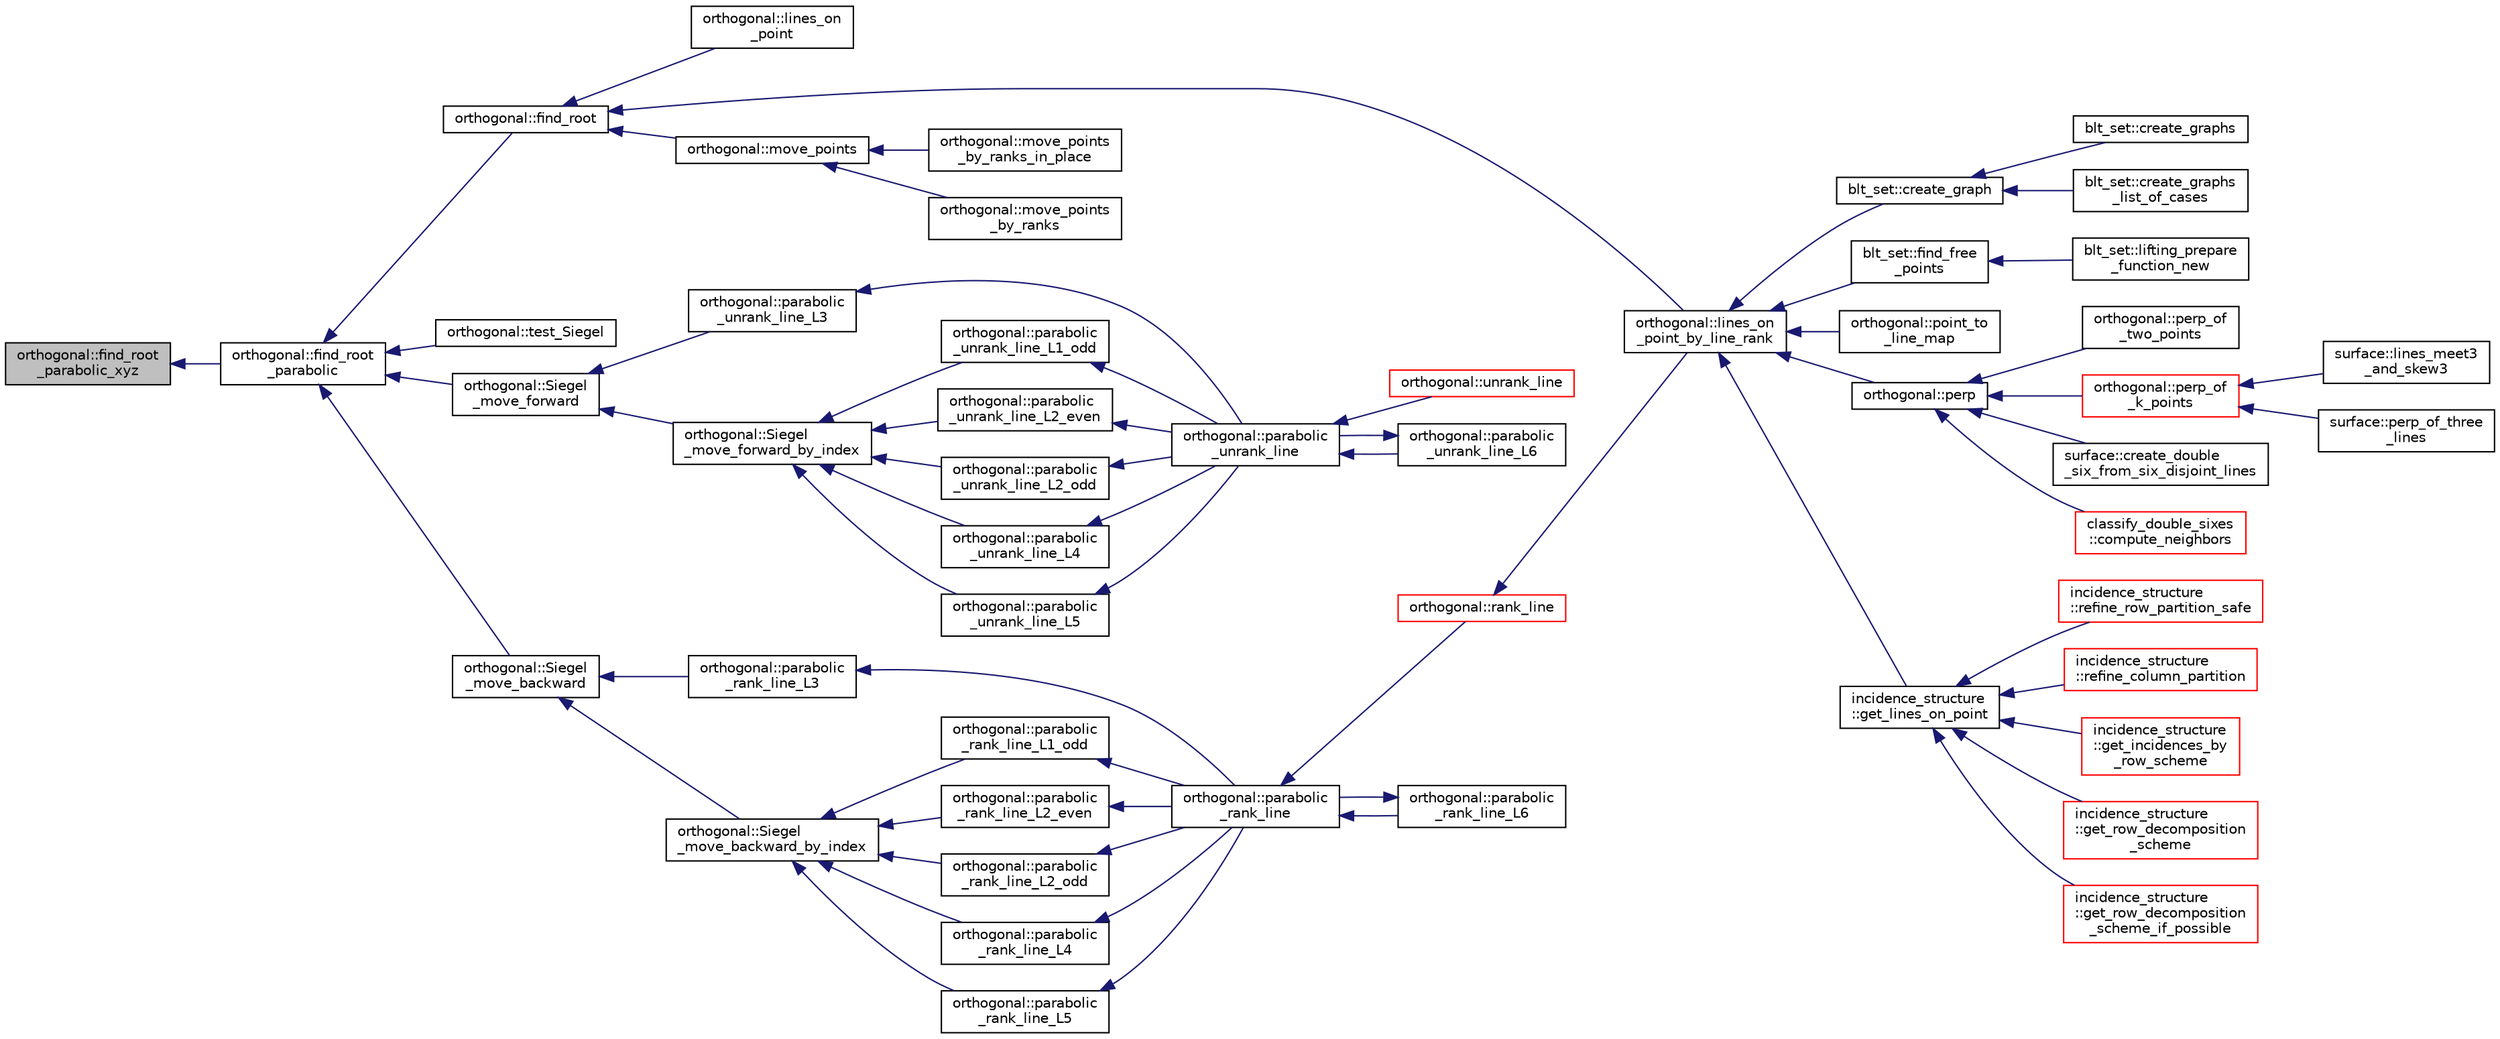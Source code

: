 digraph "orthogonal::find_root_parabolic_xyz"
{
  edge [fontname="Helvetica",fontsize="10",labelfontname="Helvetica",labelfontsize="10"];
  node [fontname="Helvetica",fontsize="10",shape=record];
  rankdir="LR";
  Node5880 [label="orthogonal::find_root\l_parabolic_xyz",height=0.2,width=0.4,color="black", fillcolor="grey75", style="filled", fontcolor="black"];
  Node5880 -> Node5881 [dir="back",color="midnightblue",fontsize="10",style="solid",fontname="Helvetica"];
  Node5881 [label="orthogonal::find_root\l_parabolic",height=0.2,width=0.4,color="black", fillcolor="white", style="filled",URL="$d7/daa/classorthogonal.html#a2e4453bb31692707f8a9e8b660b2e136"];
  Node5881 -> Node5882 [dir="back",color="midnightblue",fontsize="10",style="solid",fontname="Helvetica"];
  Node5882 [label="orthogonal::find_root",height=0.2,width=0.4,color="black", fillcolor="white", style="filled",URL="$d7/daa/classorthogonal.html#a7cad6e763a1f49ab5e372a26f5cdf247"];
  Node5882 -> Node5883 [dir="back",color="midnightblue",fontsize="10",style="solid",fontname="Helvetica"];
  Node5883 [label="orthogonal::lines_on\l_point",height=0.2,width=0.4,color="black", fillcolor="white", style="filled",URL="$d7/daa/classorthogonal.html#aa3249c7fddbc156af817fb274e41c914"];
  Node5882 -> Node5884 [dir="back",color="midnightblue",fontsize="10",style="solid",fontname="Helvetica"];
  Node5884 [label="orthogonal::lines_on\l_point_by_line_rank",height=0.2,width=0.4,color="black", fillcolor="white", style="filled",URL="$d7/daa/classorthogonal.html#adc21874b6da3cd3585c704994fb538aa"];
  Node5884 -> Node5885 [dir="back",color="midnightblue",fontsize="10",style="solid",fontname="Helvetica"];
  Node5885 [label="blt_set::create_graph",height=0.2,width=0.4,color="black", fillcolor="white", style="filled",URL="$d1/d3d/classblt__set.html#ae92249ece99ffbc92e93e49cd5d5dccf"];
  Node5885 -> Node5886 [dir="back",color="midnightblue",fontsize="10",style="solid",fontname="Helvetica"];
  Node5886 [label="blt_set::create_graphs",height=0.2,width=0.4,color="black", fillcolor="white", style="filled",URL="$d1/d3d/classblt__set.html#a3f1d4a8ed15875c47b327949f26a4533"];
  Node5885 -> Node5887 [dir="back",color="midnightblue",fontsize="10",style="solid",fontname="Helvetica"];
  Node5887 [label="blt_set::create_graphs\l_list_of_cases",height=0.2,width=0.4,color="black", fillcolor="white", style="filled",URL="$d1/d3d/classblt__set.html#a91ad531d4154bd887182dbd6121476f3"];
  Node5884 -> Node5888 [dir="back",color="midnightblue",fontsize="10",style="solid",fontname="Helvetica"];
  Node5888 [label="blt_set::find_free\l_points",height=0.2,width=0.4,color="black", fillcolor="white", style="filled",URL="$d1/d3d/classblt__set.html#a71f82dd3dc4a901ea2a0949d2f1af302"];
  Node5888 -> Node5889 [dir="back",color="midnightblue",fontsize="10",style="solid",fontname="Helvetica"];
  Node5889 [label="blt_set::lifting_prepare\l_function_new",height=0.2,width=0.4,color="black", fillcolor="white", style="filled",URL="$d1/d3d/classblt__set.html#a1314b7c0a3b78ba54c0f61a397d8afce"];
  Node5884 -> Node5890 [dir="back",color="midnightblue",fontsize="10",style="solid",fontname="Helvetica"];
  Node5890 [label="orthogonal::point_to\l_line_map",height=0.2,width=0.4,color="black", fillcolor="white", style="filled",URL="$d7/daa/classorthogonal.html#a1eae48671390d1c251303be93b45f9e4"];
  Node5884 -> Node5891 [dir="back",color="midnightblue",fontsize="10",style="solid",fontname="Helvetica"];
  Node5891 [label="orthogonal::perp",height=0.2,width=0.4,color="black", fillcolor="white", style="filled",URL="$d7/daa/classorthogonal.html#ae80e0fa8d1e8caddb9afbb466e3d3189"];
  Node5891 -> Node5892 [dir="back",color="midnightblue",fontsize="10",style="solid",fontname="Helvetica"];
  Node5892 [label="orthogonal::perp_of\l_two_points",height=0.2,width=0.4,color="black", fillcolor="white", style="filled",URL="$d7/daa/classorthogonal.html#a6a05fef2e61ed508bff66d6728c58ec0"];
  Node5891 -> Node5893 [dir="back",color="midnightblue",fontsize="10",style="solid",fontname="Helvetica"];
  Node5893 [label="orthogonal::perp_of\l_k_points",height=0.2,width=0.4,color="red", fillcolor="white", style="filled",URL="$d7/daa/classorthogonal.html#a6a92a4680dc76bb289141fc5c765f5fb"];
  Node5893 -> Node5894 [dir="back",color="midnightblue",fontsize="10",style="solid",fontname="Helvetica"];
  Node5894 [label="surface::lines_meet3\l_and_skew3",height=0.2,width=0.4,color="black", fillcolor="white", style="filled",URL="$d5/d88/classsurface.html#af87ed9d20b980a89342f20c206ae5790"];
  Node5893 -> Node5895 [dir="back",color="midnightblue",fontsize="10",style="solid",fontname="Helvetica"];
  Node5895 [label="surface::perp_of_three\l_lines",height=0.2,width=0.4,color="black", fillcolor="white", style="filled",URL="$d5/d88/classsurface.html#aaa43449a367799d405821a1cd5a7e644"];
  Node5891 -> Node5920 [dir="back",color="midnightblue",fontsize="10",style="solid",fontname="Helvetica"];
  Node5920 [label="surface::create_double\l_six_from_six_disjoint_lines",height=0.2,width=0.4,color="black", fillcolor="white", style="filled",URL="$d5/d88/classsurface.html#a4c44f0a33d709edee71537547880dd87"];
  Node5891 -> Node5921 [dir="back",color="midnightblue",fontsize="10",style="solid",fontname="Helvetica"];
  Node5921 [label="classify_double_sixes\l::compute_neighbors",height=0.2,width=0.4,color="red", fillcolor="white", style="filled",URL="$dd/d23/classclassify__double__sixes.html#a675e241052c36c58063ddcfc06d209b2"];
  Node5884 -> Node5922 [dir="back",color="midnightblue",fontsize="10",style="solid",fontname="Helvetica"];
  Node5922 [label="incidence_structure\l::get_lines_on_point",height=0.2,width=0.4,color="black", fillcolor="white", style="filled",URL="$da/d8a/classincidence__structure.html#a09148fd9478525b4a65c8e44833d1861"];
  Node5922 -> Node5923 [dir="back",color="midnightblue",fontsize="10",style="solid",fontname="Helvetica"];
  Node5923 [label="incidence_structure\l::refine_row_partition_safe",height=0.2,width=0.4,color="red", fillcolor="white", style="filled",URL="$da/d8a/classincidence__structure.html#ae84b2dc0f1a0cd1f9acfadcae21e3745"];
  Node5922 -> Node5945 [dir="back",color="midnightblue",fontsize="10",style="solid",fontname="Helvetica"];
  Node5945 [label="incidence_structure\l::refine_column_partition",height=0.2,width=0.4,color="red", fillcolor="white", style="filled",URL="$da/d8a/classincidence__structure.html#ac262f307c1531d67496129dc7890cda4"];
  Node5922 -> Node5950 [dir="back",color="midnightblue",fontsize="10",style="solid",fontname="Helvetica"];
  Node5950 [label="incidence_structure\l::get_incidences_by\l_row_scheme",height=0.2,width=0.4,color="red", fillcolor="white", style="filled",URL="$da/d8a/classincidence__structure.html#addab249e03244133841bd793389c792c"];
  Node5922 -> Node5954 [dir="back",color="midnightblue",fontsize="10",style="solid",fontname="Helvetica"];
  Node5954 [label="incidence_structure\l::get_row_decomposition\l_scheme",height=0.2,width=0.4,color="red", fillcolor="white", style="filled",URL="$da/d8a/classincidence__structure.html#aa0ad04253ba8e75bb15900ee8b01c9aa"];
  Node5922 -> Node5965 [dir="back",color="midnightblue",fontsize="10",style="solid",fontname="Helvetica"];
  Node5965 [label="incidence_structure\l::get_row_decomposition\l_scheme_if_possible",height=0.2,width=0.4,color="red", fillcolor="white", style="filled",URL="$da/d8a/classincidence__structure.html#ac93d2a6419b0fca3f25f101c5f08caf5"];
  Node5882 -> Node5967 [dir="back",color="midnightblue",fontsize="10",style="solid",fontname="Helvetica"];
  Node5967 [label="orthogonal::move_points",height=0.2,width=0.4,color="black", fillcolor="white", style="filled",URL="$d7/daa/classorthogonal.html#a24bfc815e987e19df641315b98ff8822"];
  Node5967 -> Node5968 [dir="back",color="midnightblue",fontsize="10",style="solid",fontname="Helvetica"];
  Node5968 [label="orthogonal::move_points\l_by_ranks_in_place",height=0.2,width=0.4,color="black", fillcolor="white", style="filled",URL="$d7/daa/classorthogonal.html#a82fac7f7528e41392b5fe89860d4204d"];
  Node5967 -> Node5969 [dir="back",color="midnightblue",fontsize="10",style="solid",fontname="Helvetica"];
  Node5969 [label="orthogonal::move_points\l_by_ranks",height=0.2,width=0.4,color="black", fillcolor="white", style="filled",URL="$d7/daa/classorthogonal.html#a6b1b57c7b6114d7d51c9375fe5014b22"];
  Node5881 -> Node5970 [dir="back",color="midnightblue",fontsize="10",style="solid",fontname="Helvetica"];
  Node5970 [label="orthogonal::test_Siegel",height=0.2,width=0.4,color="black", fillcolor="white", style="filled",URL="$d7/daa/classorthogonal.html#ad6d248c572d92abe41416065addd4a69"];
  Node5881 -> Node5971 [dir="back",color="midnightblue",fontsize="10",style="solid",fontname="Helvetica"];
  Node5971 [label="orthogonal::Siegel\l_move_forward",height=0.2,width=0.4,color="black", fillcolor="white", style="filled",URL="$d7/daa/classorthogonal.html#a065d0faccc00df42afd671dac644d480"];
  Node5971 -> Node5972 [dir="back",color="midnightblue",fontsize="10",style="solid",fontname="Helvetica"];
  Node5972 [label="orthogonal::parabolic\l_unrank_line_L3",height=0.2,width=0.4,color="black", fillcolor="white", style="filled",URL="$d7/daa/classorthogonal.html#ae1edfba289a03ed4d383514c2b0dc4b7"];
  Node5972 -> Node5973 [dir="back",color="midnightblue",fontsize="10",style="solid",fontname="Helvetica"];
  Node5973 [label="orthogonal::parabolic\l_unrank_line",height=0.2,width=0.4,color="black", fillcolor="white", style="filled",URL="$d7/daa/classorthogonal.html#a449cc51a62e11b8699befe951b0f8a4c"];
  Node5973 -> Node5974 [dir="back",color="midnightblue",fontsize="10",style="solid",fontname="Helvetica"];
  Node5974 [label="orthogonal::unrank_line",height=0.2,width=0.4,color="red", fillcolor="white", style="filled",URL="$d7/daa/classorthogonal.html#a27fec576f6e11b80dd4503fa3cf7611e"];
  Node5973 -> Node6199 [dir="back",color="midnightblue",fontsize="10",style="solid",fontname="Helvetica"];
  Node6199 [label="orthogonal::parabolic\l_unrank_line_L6",height=0.2,width=0.4,color="black", fillcolor="white", style="filled",URL="$d7/daa/classorthogonal.html#a3fecd8b43b3e09d6b35e550850b11d56"];
  Node6199 -> Node5973 [dir="back",color="midnightblue",fontsize="10",style="solid",fontname="Helvetica"];
  Node5971 -> Node6200 [dir="back",color="midnightblue",fontsize="10",style="solid",fontname="Helvetica"];
  Node6200 [label="orthogonal::Siegel\l_move_forward_by_index",height=0.2,width=0.4,color="black", fillcolor="white", style="filled",URL="$d7/daa/classorthogonal.html#a606e885cb85b824bcda44154a3cfbfe8"];
  Node6200 -> Node6201 [dir="back",color="midnightblue",fontsize="10",style="solid",fontname="Helvetica"];
  Node6201 [label="orthogonal::parabolic\l_unrank_line_L1_odd",height=0.2,width=0.4,color="black", fillcolor="white", style="filled",URL="$d7/daa/classorthogonal.html#af59966fe1bb32196deaafbe6849fdeb1"];
  Node6201 -> Node5973 [dir="back",color="midnightblue",fontsize="10",style="solid",fontname="Helvetica"];
  Node6200 -> Node6202 [dir="back",color="midnightblue",fontsize="10",style="solid",fontname="Helvetica"];
  Node6202 [label="orthogonal::parabolic\l_unrank_line_L2_even",height=0.2,width=0.4,color="black", fillcolor="white", style="filled",URL="$d7/daa/classorthogonal.html#a57a7ad0d16ea67c0636c9f179eeed5d1"];
  Node6202 -> Node5973 [dir="back",color="midnightblue",fontsize="10",style="solid",fontname="Helvetica"];
  Node6200 -> Node6203 [dir="back",color="midnightblue",fontsize="10",style="solid",fontname="Helvetica"];
  Node6203 [label="orthogonal::parabolic\l_unrank_line_L2_odd",height=0.2,width=0.4,color="black", fillcolor="white", style="filled",URL="$d7/daa/classorthogonal.html#a9ab8a29daee27c60803e2bf5026a9a9e"];
  Node6203 -> Node5973 [dir="back",color="midnightblue",fontsize="10",style="solid",fontname="Helvetica"];
  Node6200 -> Node6204 [dir="back",color="midnightblue",fontsize="10",style="solid",fontname="Helvetica"];
  Node6204 [label="orthogonal::parabolic\l_unrank_line_L4",height=0.2,width=0.4,color="black", fillcolor="white", style="filled",URL="$d7/daa/classorthogonal.html#a6a30b6c7f59498ad8c7f2bec7c78d2ff"];
  Node6204 -> Node5973 [dir="back",color="midnightblue",fontsize="10",style="solid",fontname="Helvetica"];
  Node6200 -> Node6205 [dir="back",color="midnightblue",fontsize="10",style="solid",fontname="Helvetica"];
  Node6205 [label="orthogonal::parabolic\l_unrank_line_L5",height=0.2,width=0.4,color="black", fillcolor="white", style="filled",URL="$d7/daa/classorthogonal.html#a77831b97ebbbc5d8103c5e7e0edfeb9b"];
  Node6205 -> Node5973 [dir="back",color="midnightblue",fontsize="10",style="solid",fontname="Helvetica"];
  Node5881 -> Node6206 [dir="back",color="midnightblue",fontsize="10",style="solid",fontname="Helvetica"];
  Node6206 [label="orthogonal::Siegel\l_move_backward",height=0.2,width=0.4,color="black", fillcolor="white", style="filled",URL="$d7/daa/classorthogonal.html#a365beaf002d1ffc9a600e73f1983e800"];
  Node6206 -> Node6207 [dir="back",color="midnightblue",fontsize="10",style="solid",fontname="Helvetica"];
  Node6207 [label="orthogonal::parabolic\l_rank_line_L3",height=0.2,width=0.4,color="black", fillcolor="white", style="filled",URL="$d7/daa/classorthogonal.html#afea1a02e2b439b28127cfa2a782da8c9"];
  Node6207 -> Node6208 [dir="back",color="midnightblue",fontsize="10",style="solid",fontname="Helvetica"];
  Node6208 [label="orthogonal::parabolic\l_rank_line",height=0.2,width=0.4,color="black", fillcolor="white", style="filled",URL="$d7/daa/classorthogonal.html#a7df334ceca90bc5b90c56354dbaf45c9"];
  Node6208 -> Node6209 [dir="back",color="midnightblue",fontsize="10",style="solid",fontname="Helvetica"];
  Node6209 [label="orthogonal::rank_line",height=0.2,width=0.4,color="red", fillcolor="white", style="filled",URL="$d7/daa/classorthogonal.html#a5e1b5a3eb76840f425e71f25dabcd470"];
  Node6209 -> Node5884 [dir="back",color="midnightblue",fontsize="10",style="solid",fontname="Helvetica"];
  Node6208 -> Node6212 [dir="back",color="midnightblue",fontsize="10",style="solid",fontname="Helvetica"];
  Node6212 [label="orthogonal::parabolic\l_rank_line_L6",height=0.2,width=0.4,color="black", fillcolor="white", style="filled",URL="$d7/daa/classorthogonal.html#ab242f864cc2a012dee7c379649d2e566"];
  Node6212 -> Node6208 [dir="back",color="midnightblue",fontsize="10",style="solid",fontname="Helvetica"];
  Node6206 -> Node6213 [dir="back",color="midnightblue",fontsize="10",style="solid",fontname="Helvetica"];
  Node6213 [label="orthogonal::Siegel\l_move_backward_by_index",height=0.2,width=0.4,color="black", fillcolor="white", style="filled",URL="$d7/daa/classorthogonal.html#aa8eaeba82de3ff3b5f50b4ccd22b2631"];
  Node6213 -> Node6214 [dir="back",color="midnightblue",fontsize="10",style="solid",fontname="Helvetica"];
  Node6214 [label="orthogonal::parabolic\l_rank_line_L1_odd",height=0.2,width=0.4,color="black", fillcolor="white", style="filled",URL="$d7/daa/classorthogonal.html#aab93abadf848b0a5d72b367f155cd7e4"];
  Node6214 -> Node6208 [dir="back",color="midnightblue",fontsize="10",style="solid",fontname="Helvetica"];
  Node6213 -> Node6215 [dir="back",color="midnightblue",fontsize="10",style="solid",fontname="Helvetica"];
  Node6215 [label="orthogonal::parabolic\l_rank_line_L2_even",height=0.2,width=0.4,color="black", fillcolor="white", style="filled",URL="$d7/daa/classorthogonal.html#ad884e741520104066da699b1133deeb0"];
  Node6215 -> Node6208 [dir="back",color="midnightblue",fontsize="10",style="solid",fontname="Helvetica"];
  Node6213 -> Node6216 [dir="back",color="midnightblue",fontsize="10",style="solid",fontname="Helvetica"];
  Node6216 [label="orthogonal::parabolic\l_rank_line_L2_odd",height=0.2,width=0.4,color="black", fillcolor="white", style="filled",URL="$d7/daa/classorthogonal.html#a87ddd814e99966b82e69a1041307074f"];
  Node6216 -> Node6208 [dir="back",color="midnightblue",fontsize="10",style="solid",fontname="Helvetica"];
  Node6213 -> Node6217 [dir="back",color="midnightblue",fontsize="10",style="solid",fontname="Helvetica"];
  Node6217 [label="orthogonal::parabolic\l_rank_line_L4",height=0.2,width=0.4,color="black", fillcolor="white", style="filled",URL="$d7/daa/classorthogonal.html#a9e693d30c0ade825f389feec38ea83b2"];
  Node6217 -> Node6208 [dir="back",color="midnightblue",fontsize="10",style="solid",fontname="Helvetica"];
  Node6213 -> Node6218 [dir="back",color="midnightblue",fontsize="10",style="solid",fontname="Helvetica"];
  Node6218 [label="orthogonal::parabolic\l_rank_line_L5",height=0.2,width=0.4,color="black", fillcolor="white", style="filled",URL="$d7/daa/classorthogonal.html#ab9ff5dd42f31a297d03c559a4934a950"];
  Node6218 -> Node6208 [dir="back",color="midnightblue",fontsize="10",style="solid",fontname="Helvetica"];
}
